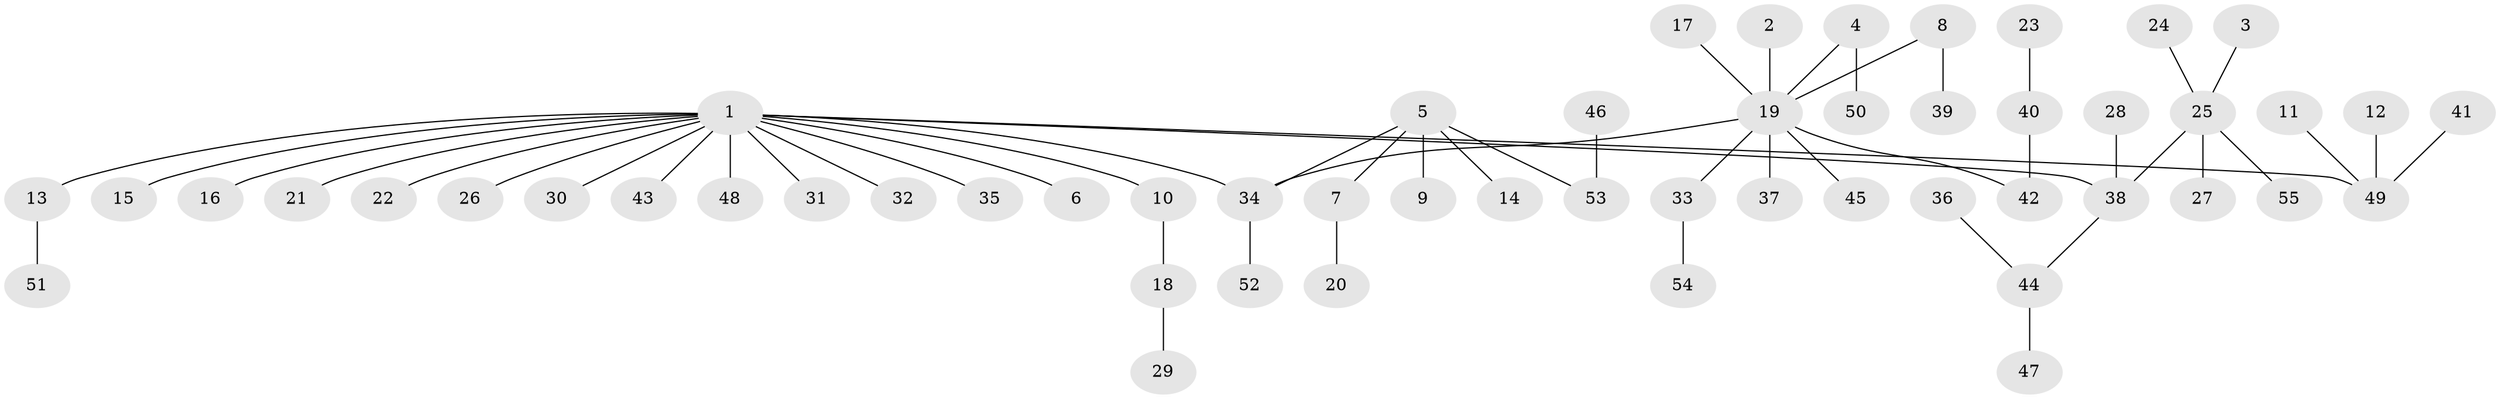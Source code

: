 // original degree distribution, {3: 0.11711711711711711, 12: 0.009009009009009009, 6: 0.02702702702702703, 2: 0.27927927927927926, 5: 0.018018018018018018, 1: 0.5135135135135135, 4: 0.02702702702702703, 10: 0.009009009009009009}
// Generated by graph-tools (version 1.1) at 2025/26/03/09/25 03:26:24]
// undirected, 55 vertices, 54 edges
graph export_dot {
graph [start="1"]
  node [color=gray90,style=filled];
  1;
  2;
  3;
  4;
  5;
  6;
  7;
  8;
  9;
  10;
  11;
  12;
  13;
  14;
  15;
  16;
  17;
  18;
  19;
  20;
  21;
  22;
  23;
  24;
  25;
  26;
  27;
  28;
  29;
  30;
  31;
  32;
  33;
  34;
  35;
  36;
  37;
  38;
  39;
  40;
  41;
  42;
  43;
  44;
  45;
  46;
  47;
  48;
  49;
  50;
  51;
  52;
  53;
  54;
  55;
  1 -- 6 [weight=1.0];
  1 -- 10 [weight=1.0];
  1 -- 13 [weight=1.0];
  1 -- 15 [weight=1.0];
  1 -- 16 [weight=1.0];
  1 -- 21 [weight=1.0];
  1 -- 22 [weight=1.0];
  1 -- 26 [weight=1.0];
  1 -- 30 [weight=1.0];
  1 -- 31 [weight=1.0];
  1 -- 32 [weight=1.0];
  1 -- 34 [weight=1.0];
  1 -- 35 [weight=1.0];
  1 -- 38 [weight=1.0];
  1 -- 43 [weight=1.0];
  1 -- 48 [weight=1.0];
  1 -- 49 [weight=1.0];
  2 -- 19 [weight=1.0];
  3 -- 25 [weight=1.0];
  4 -- 19 [weight=1.0];
  4 -- 50 [weight=1.0];
  5 -- 7 [weight=1.0];
  5 -- 9 [weight=1.0];
  5 -- 14 [weight=1.0];
  5 -- 34 [weight=1.0];
  5 -- 53 [weight=1.0];
  7 -- 20 [weight=1.0];
  8 -- 19 [weight=1.0];
  8 -- 39 [weight=1.0];
  10 -- 18 [weight=1.0];
  11 -- 49 [weight=1.0];
  12 -- 49 [weight=1.0];
  13 -- 51 [weight=1.0];
  17 -- 19 [weight=1.0];
  18 -- 29 [weight=1.0];
  19 -- 33 [weight=1.0];
  19 -- 34 [weight=1.0];
  19 -- 37 [weight=1.0];
  19 -- 42 [weight=1.0];
  19 -- 45 [weight=1.0];
  23 -- 40 [weight=1.0];
  24 -- 25 [weight=1.0];
  25 -- 27 [weight=1.0];
  25 -- 38 [weight=1.0];
  25 -- 55 [weight=1.0];
  28 -- 38 [weight=1.0];
  33 -- 54 [weight=1.0];
  34 -- 52 [weight=1.0];
  36 -- 44 [weight=1.0];
  38 -- 44 [weight=1.0];
  40 -- 42 [weight=1.0];
  41 -- 49 [weight=1.0];
  44 -- 47 [weight=1.0];
  46 -- 53 [weight=1.0];
}
